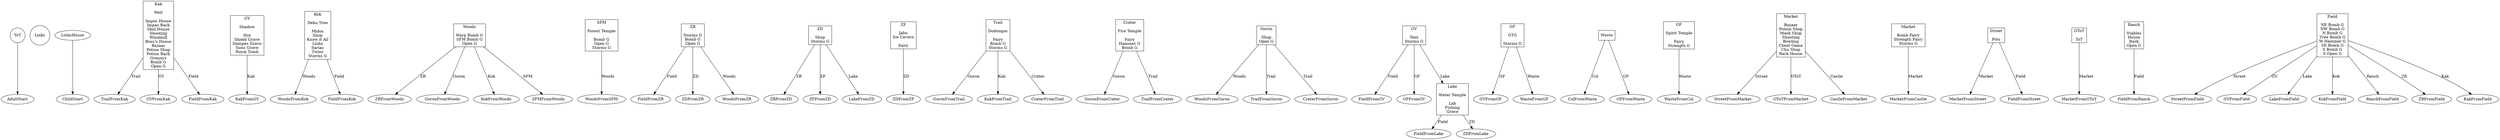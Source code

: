 digraph G {

ToT [ shape="circle" ]
Links [ shape="circle" ]

ToT -> AdultStart
LinksHouse -> ChildStart 

#-----------------------------------------------------
#Kakariko Village
Kak[ shape="box", label="\Kak

Well

Impas House
Impas Back
Skul House
Shooting
Windmill
Boss's House
Bazaar
Potion Shop
Potion Back
Grannys
Bomb G
Open G
"]
	Kak -> TrailFromKak [ label="Trail"]
	Kak -> GYFromKak [ label="GY" ]
	Kak -> FieldFromKak [ label="Field" ]
	
#-----------------------------------------------------
#Graveyard
GY[ shape="box", label="\GY

Shadow

Hut
Shield Grave
Dampes Grave
Suns Grave
Royal Tomb
"]
    GY -> KakFromGY [ label="Kak" ]
	
#-----------------------------------------------------
#Kokiri Forest

Kok[ shape="box", label="\Kok

Deku Tree

Midos
Shop
Know it All
Links
Sarias
Twins
Storms G
"]
	Kok -> WoodsFromKok [ label = "Woods" ]
	Kok -> FieldFromKok [ label = "Field" ]
	
#-----------------------------------------------------
#Lost Woods
Woods[shape="box", label="\Woods

Warp Bomb G
SFM Bomb G
Open G
"]
	Woods -> ZRFromWoods [ label = "ZR" ]
	Woods -> GoronFromWoods [ label = "Goron" ]
	Woods -> KokFromWoods [ label = "Kok" ]
	Woods -> SFMFromWoods [ label = "SFM" ]

#-----------------------------------------------------
#Sacred Forest Meadow
SFM[shape="box", label="\SFM

Forest Temple

Bomb G
Open G
Storms G
"]
	SFM -> WoodsFromSFM [ label = "Woods" ]
	
#-----------------------------------------------------
#Zoras River
ZR[shape="box", label="\ZR

Storms G
Bomb G
Open G
"]
	ZR -> FieldFromZR [ label = "Field" ]
	ZR -> ZDFromZR [ label = "ZD" ]
	ZR -> WoodsFromZR [ label = "Woods" ]
	
#-----------------------------------------------------
#Zoras Domain
ZD[shape="box", label="\ZD

Shop
Storms G
"]
	ZD -> ZRFromZD [ label = "ZR" ]
	ZD -> ZFFromZD [ label = "ZF" ]
	ZD -> LakeFromZD [ label = "Lake"]

#-----------------------------------------------------
#Zoras Fountain
ZF[shape="box", label="\ZF
	
Jabu
Ice Cavern

Fairy
"]
	ZF -> ZDFromZF [ label = "ZD" ]

#-----------------------------------------------------
#Death Mountain Trail
Trail[ shape="box", label="\Trail

Dodongos

Fairy
Bomb G
Storms G
"]
    Trail -> GoronFromTrail [ label="Goron" ]
    Trail -> KakFromTrail [ label="Kak" ]
    Trail -> CraterFromTrail [ label="Crater" ]

#-----------------------------------------------------
#Death Mountain Crater
Crater[ shape="box", label="\Crater

Fire Temple

Fairy
Hammer G
Bomb G
"]
    Crater -> GoronFromCrater  [ label="Goron" ]
    Crater -> TrailFromCrater  [ label="Trail" ]

#-----------------------------------------------------
#Goron City
Goron[ shape="box", label="\Goron

Shop
Open G
"]
    Goron -> WoodsFromGoron [ label="Woods"]
    Goron -> TrailFromGoron [ label="Trail"]
    Goron -> CraterFromGoron [ label="Trail"]

#-----------------------------------------------------
#Gerudo Valley
GV[shape="box", label="\GV

Tent
Storms G
"]
    GV -> FieldFromGV [ label="Field"]
    GV -> GFFromGV [ label="GF"]
    GV -> Lake [ label="Lake"]
    
#-----------------------------------------------------
#Gerudo Fortress
GF[shape="box", label="\GF

GTG

Storms G
"]
    GF -> GVFromGF [ label="GF"]
    GF -> WasteFromGF [ label="Waste"]
    
#-----------------------------------------------------
#Haunted Wasteland
Waste[shape="box", label="\Waste"]
    Waste -> ColFromWaste [ label="Col"]
    Waste -> GFFromWaste [ label="GF"]

#-----------------------------------------------------
#Desert Colossus
Col[shape="box", label="\GF

Spirit Temple

Fairy
Strength G
"]
    Col -> WasteFromCol [ label="Waste"]

#-----------------------------------------------------
#Lake Hylia

Lake[shape="box", label="\Lake

Water Temple

Lab
Fishing
Grave
"]
    Lake -> FieldFromLake [ label="Field"]
    Lake -> ZDFromLake [ label="ZD"]
    
#-----------------------------------------------------
#Hyrule Castle Market

Market[shape="box", label="\Market

Bazaar
Potion Shop
Mask Shop
Shooting
Bowling
Chest Game
Chu Shop
Back House
"]
    Market -> StreetFromMarket [ label="Street"]
    Market -> OToTFromMarket [ label="OToT"]
    Market -> CastleFromMarket [ label="Castle"]

#-----------------------------------------------------
#Hyrule Castle

Castle[shape="box", label="\Market

Bomb Fairy
Strength Fairy
Storms G
"]
    Castle -> MarketFromCastle [ label="Market"]

#-----------------------------------------------------
#Drawbridge Street

Street[shape="box", label="\Street

Pots
"]
    Street -> MarketFromStreet [ label="Market" ]
    Street -> FieldFromStreet [ label="Field" ]

#-----------------------------------------------------
#Outside Temple of Time
OToT[shape="box", label="\OToT

ToT
"]
    OToT -> MarketFromOToT [ label="Market"]
	
#-----------------------------------------------------
#Lon Lon Ranch

Ranch[shape="box", label="\Ranch

Stables
House
Back
Open G
"]
	Ranch -> FieldFromRanch [ label="Field"]

#-----------------------------------------------------
#Hyrule Field
Field[ shape="box", label="Field
    
NE Bomb G
NW Bomb G
N Bomb G
Tree Bomb G
W Hammer G
SE Bomb G
S Bomb G
S Open G
"]
    
    Field -> StreetFromField [label="Street"]
    Field -> GVFromField [label="GV"]
    Field -> LakeFromField [label="Lake"]
    Field -> KokFromField [label="Kok"]
    Field -> RanchFromField [label="Ranch"]
    Field -> ZRFromField [label="ZR"]
    Field -> KakFromField [label="Kak"]

}
